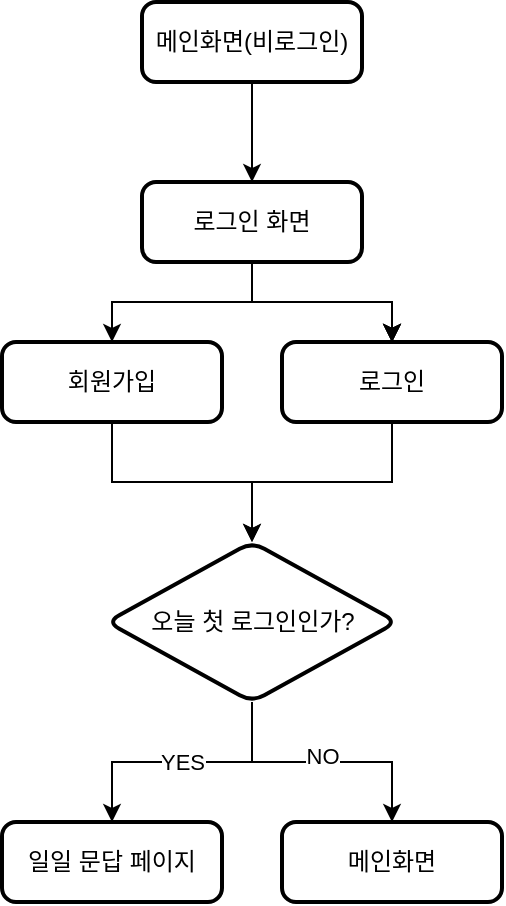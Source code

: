 <mxfile version="15.5.0" type="github" pages="2">
  <diagram id="C5RBs43oDa-KdzZeNtuy" name="환자">
    <mxGraphModel dx="1208" dy="840" grid="1" gridSize="10" guides="1" tooltips="1" connect="1" arrows="1" fold="1" page="1" pageScale="1" pageWidth="827" pageHeight="1169" math="0" shadow="0">
      <root>
        <mxCell id="WIyWlLk6GJQsqaUBKTNV-0" />
        <mxCell id="WIyWlLk6GJQsqaUBKTNV-1" parent="WIyWlLk6GJQsqaUBKTNV-0" />
        <mxCell id="Z8gFCuBKRbl_2NiVSG5U-6" value="" style="edgeStyle=orthogonalEdgeStyle;rounded=0;orthogonalLoop=1;jettySize=auto;html=1;" edge="1" parent="WIyWlLk6GJQsqaUBKTNV-1" source="Z8gFCuBKRbl_2NiVSG5U-2" target="Z8gFCuBKRbl_2NiVSG5U-3">
          <mxGeometry relative="1" as="geometry" />
        </mxCell>
        <mxCell id="Z8gFCuBKRbl_2NiVSG5U-7" value="" style="edgeStyle=orthogonalEdgeStyle;rounded=0;orthogonalLoop=1;jettySize=auto;html=1;" edge="1" parent="WIyWlLk6GJQsqaUBKTNV-1" source="Z8gFCuBKRbl_2NiVSG5U-2" target="Z8gFCuBKRbl_2NiVSG5U-3">
          <mxGeometry relative="1" as="geometry" />
        </mxCell>
        <mxCell id="Z8gFCuBKRbl_2NiVSG5U-10" value="" style="edgeStyle=orthogonalEdgeStyle;rounded=0;orthogonalLoop=1;jettySize=auto;html=1;" edge="1" parent="WIyWlLk6GJQsqaUBKTNV-1" source="Z8gFCuBKRbl_2NiVSG5U-2" target="Z8gFCuBKRbl_2NiVSG5U-3">
          <mxGeometry relative="1" as="geometry" />
        </mxCell>
        <mxCell id="Z8gFCuBKRbl_2NiVSG5U-13" value="" style="edgeStyle=orthogonalEdgeStyle;rounded=0;orthogonalLoop=1;jettySize=auto;html=1;" edge="1" parent="WIyWlLk6GJQsqaUBKTNV-1" source="Z8gFCuBKRbl_2NiVSG5U-2" target="Z8gFCuBKRbl_2NiVSG5U-3">
          <mxGeometry relative="1" as="geometry" />
        </mxCell>
        <mxCell id="Z8gFCuBKRbl_2NiVSG5U-17" value="" style="edgeStyle=orthogonalEdgeStyle;rounded=0;orthogonalLoop=1;jettySize=auto;html=1;" edge="1" parent="WIyWlLk6GJQsqaUBKTNV-1" source="Z8gFCuBKRbl_2NiVSG5U-2" target="Z8gFCuBKRbl_2NiVSG5U-16">
          <mxGeometry relative="1" as="geometry" />
        </mxCell>
        <mxCell id="Z8gFCuBKRbl_2NiVSG5U-2" value="로그인 화면" style="rounded=1;whiteSpace=wrap;html=1;absoluteArcSize=1;arcSize=14;strokeWidth=2;" vertex="1" parent="WIyWlLk6GJQsqaUBKTNV-1">
          <mxGeometry x="200" y="180" width="110" height="40" as="geometry" />
        </mxCell>
        <mxCell id="Z8gFCuBKRbl_2NiVSG5U-30" value="" style="edgeStyle=orthogonalEdgeStyle;rounded=0;orthogonalLoop=1;jettySize=auto;html=1;" edge="1" parent="WIyWlLk6GJQsqaUBKTNV-1" source="Z8gFCuBKRbl_2NiVSG5U-3" target="Z8gFCuBKRbl_2NiVSG5U-28">
          <mxGeometry relative="1" as="geometry" />
        </mxCell>
        <mxCell id="Z8gFCuBKRbl_2NiVSG5U-3" value="로그인" style="rounded=1;whiteSpace=wrap;html=1;absoluteArcSize=1;arcSize=14;strokeWidth=2;" vertex="1" parent="WIyWlLk6GJQsqaUBKTNV-1">
          <mxGeometry x="270" y="260" width="110" height="40" as="geometry" />
        </mxCell>
        <mxCell id="Z8gFCuBKRbl_2NiVSG5U-29" value="" style="edgeStyle=orthogonalEdgeStyle;rounded=0;orthogonalLoop=1;jettySize=auto;html=1;" edge="1" parent="WIyWlLk6GJQsqaUBKTNV-1" source="Z8gFCuBKRbl_2NiVSG5U-16" target="Z8gFCuBKRbl_2NiVSG5U-28">
          <mxGeometry relative="1" as="geometry" />
        </mxCell>
        <mxCell id="Z8gFCuBKRbl_2NiVSG5U-16" value="회원가입" style="rounded=1;whiteSpace=wrap;html=1;absoluteArcSize=1;arcSize=14;strokeWidth=2;" vertex="1" parent="WIyWlLk6GJQsqaUBKTNV-1">
          <mxGeometry x="130" y="260" width="110" height="40" as="geometry" />
        </mxCell>
        <mxCell id="Z8gFCuBKRbl_2NiVSG5U-24" value="" style="edgeStyle=orthogonalEdgeStyle;rounded=0;orthogonalLoop=1;jettySize=auto;html=1;" edge="1" parent="WIyWlLk6GJQsqaUBKTNV-1" source="Z8gFCuBKRbl_2NiVSG5U-22" target="Z8gFCuBKRbl_2NiVSG5U-2">
          <mxGeometry relative="1" as="geometry" />
        </mxCell>
        <mxCell id="Z8gFCuBKRbl_2NiVSG5U-22" value="메인화면(비로그인)" style="rounded=1;whiteSpace=wrap;html=1;absoluteArcSize=1;arcSize=14;strokeWidth=2;" vertex="1" parent="WIyWlLk6GJQsqaUBKTNV-1">
          <mxGeometry x="200" y="90" width="110" height="40" as="geometry" />
        </mxCell>
        <mxCell id="Z8gFCuBKRbl_2NiVSG5U-35" value="YES" style="edgeStyle=orthogonalEdgeStyle;rounded=0;orthogonalLoop=1;jettySize=auto;html=1;entryX=0.5;entryY=0;entryDx=0;entryDy=0;" edge="1" parent="WIyWlLk6GJQsqaUBKTNV-1" source="Z8gFCuBKRbl_2NiVSG5U-28" target="Z8gFCuBKRbl_2NiVSG5U-36">
          <mxGeometry relative="1" as="geometry">
            <mxPoint x="160" y="500" as="targetPoint" />
          </mxGeometry>
        </mxCell>
        <mxCell id="Z8gFCuBKRbl_2NiVSG5U-38" value="" style="edgeStyle=orthogonalEdgeStyle;rounded=0;orthogonalLoop=1;jettySize=auto;html=1;entryX=0.5;entryY=0;entryDx=0;entryDy=0;" edge="1" parent="WIyWlLk6GJQsqaUBKTNV-1" source="Z8gFCuBKRbl_2NiVSG5U-28" target="Z8gFCuBKRbl_2NiVSG5U-39">
          <mxGeometry relative="1" as="geometry">
            <mxPoint x="320" y="500" as="targetPoint" />
          </mxGeometry>
        </mxCell>
        <mxCell id="Z8gFCuBKRbl_2NiVSG5U-41" value="NO" style="edgeLabel;html=1;align=center;verticalAlign=middle;resizable=0;points=[];" vertex="1" connectable="0" parent="Z8gFCuBKRbl_2NiVSG5U-38">
          <mxGeometry y="3" relative="1" as="geometry">
            <mxPoint as="offset" />
          </mxGeometry>
        </mxCell>
        <mxCell id="Z8gFCuBKRbl_2NiVSG5U-28" value="오늘 첫 로그인인가?" style="rhombus;whiteSpace=wrap;html=1;rounded=1;strokeWidth=2;arcSize=14;" vertex="1" parent="WIyWlLk6GJQsqaUBKTNV-1">
          <mxGeometry x="182.5" y="360" width="145" height="80" as="geometry" />
        </mxCell>
        <mxCell id="Z8gFCuBKRbl_2NiVSG5U-36" value="일일 문답 페이지" style="rounded=1;whiteSpace=wrap;html=1;absoluteArcSize=1;arcSize=14;strokeWidth=2;" vertex="1" parent="WIyWlLk6GJQsqaUBKTNV-1">
          <mxGeometry x="130" y="500" width="110" height="40" as="geometry" />
        </mxCell>
        <mxCell id="Z8gFCuBKRbl_2NiVSG5U-39" value="메인화면" style="rounded=1;whiteSpace=wrap;html=1;absoluteArcSize=1;arcSize=14;strokeWidth=2;" vertex="1" parent="WIyWlLk6GJQsqaUBKTNV-1">
          <mxGeometry x="270" y="500" width="110" height="40" as="geometry" />
        </mxCell>
      </root>
    </mxGraphModel>
  </diagram>
  <diagram id="is_2GysP-CsVzye4Xk6G" name="의사">
    <mxGraphModel dx="1208" dy="840" grid="1" gridSize="10" guides="1" tooltips="1" connect="1" arrows="1" fold="1" page="1" pageScale="1" pageWidth="827" pageHeight="1169" math="0" shadow="0">
      <root>
        <mxCell id="v1J3P1CD7OVZ6l7Q7-lP-0" />
        <mxCell id="v1J3P1CD7OVZ6l7Q7-lP-1" parent="v1J3P1CD7OVZ6l7Q7-lP-0" />
      </root>
    </mxGraphModel>
  </diagram>
</mxfile>
